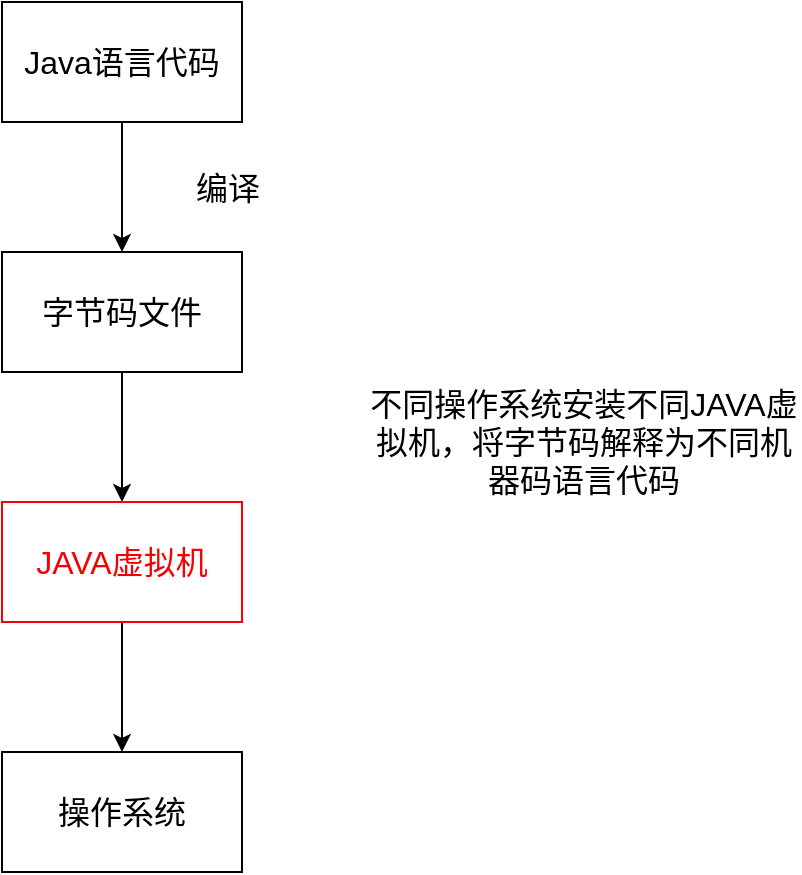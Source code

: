 <mxfile version="21.7.5" type="github">
  <diagram name="第 1 页" id="edIoZuRB3zaZxlKi64ll">
    <mxGraphModel dx="1239" dy="667" grid="0" gridSize="10" guides="1" tooltips="1" connect="1" arrows="1" fold="1" page="1" pageScale="1" pageWidth="1600" pageHeight="1200" math="0" shadow="0">
      <root>
        <mxCell id="0" />
        <mxCell id="1" parent="0" />
        <mxCell id="UY6UssRv_SOol4y7VN9k-24" value="" style="edgeStyle=orthogonalEdgeStyle;rounded=0;orthogonalLoop=1;jettySize=auto;html=1;fontSize=16;" edge="1" parent="1" source="UY6UssRv_SOol4y7VN9k-19" target="UY6UssRv_SOol4y7VN9k-20">
          <mxGeometry relative="1" as="geometry" />
        </mxCell>
        <mxCell id="UY6UssRv_SOol4y7VN9k-19" value="Java语言代码" style="rounded=0;whiteSpace=wrap;html=1;fontSize=16;" vertex="1" parent="1">
          <mxGeometry x="249" y="145" width="120" height="60" as="geometry" />
        </mxCell>
        <mxCell id="UY6UssRv_SOol4y7VN9k-25" value="" style="edgeStyle=orthogonalEdgeStyle;rounded=0;orthogonalLoop=1;jettySize=auto;html=1;fontSize=16;" edge="1" parent="1" source="UY6UssRv_SOol4y7VN9k-20" target="UY6UssRv_SOol4y7VN9k-22">
          <mxGeometry relative="1" as="geometry" />
        </mxCell>
        <mxCell id="UY6UssRv_SOol4y7VN9k-20" value="字节码文件" style="rounded=0;whiteSpace=wrap;html=1;fontSize=16;" vertex="1" parent="1">
          <mxGeometry x="249" y="270" width="120" height="60" as="geometry" />
        </mxCell>
        <mxCell id="UY6UssRv_SOol4y7VN9k-26" value="" style="edgeStyle=orthogonalEdgeStyle;rounded=0;orthogonalLoop=1;jettySize=auto;html=1;fontSize=16;" edge="1" parent="1" source="UY6UssRv_SOol4y7VN9k-22" target="UY6UssRv_SOol4y7VN9k-23">
          <mxGeometry relative="1" as="geometry" />
        </mxCell>
        <mxCell id="UY6UssRv_SOol4y7VN9k-22" value="JAVA虚拟机" style="rounded=0;whiteSpace=wrap;html=1;strokeColor=#f40101;fontColor=#f50000;fontSize=16;" vertex="1" parent="1">
          <mxGeometry x="249" y="395" width="120" height="60" as="geometry" />
        </mxCell>
        <mxCell id="UY6UssRv_SOol4y7VN9k-23" value="操作系统" style="rounded=0;whiteSpace=wrap;html=1;fontSize=16;" vertex="1" parent="1">
          <mxGeometry x="249" y="520" width="120" height="60" as="geometry" />
        </mxCell>
        <mxCell id="UY6UssRv_SOol4y7VN9k-27" value="编译" style="text;html=1;strokeColor=none;fillColor=none;align=center;verticalAlign=middle;whiteSpace=wrap;rounded=0;fontSize=16;" vertex="1" parent="1">
          <mxGeometry x="332" y="223" width="60" height="30" as="geometry" />
        </mxCell>
        <mxCell id="UY6UssRv_SOol4y7VN9k-28" value="不同操作系统安装不同JAVA虚拟机，将字节码解释为不同机器码语言代码" style="text;html=1;strokeColor=none;fillColor=none;align=center;verticalAlign=middle;whiteSpace=wrap;rounded=0;fontSize=16;" vertex="1" parent="1">
          <mxGeometry x="432" y="334" width="216" height="61" as="geometry" />
        </mxCell>
      </root>
    </mxGraphModel>
  </diagram>
</mxfile>
